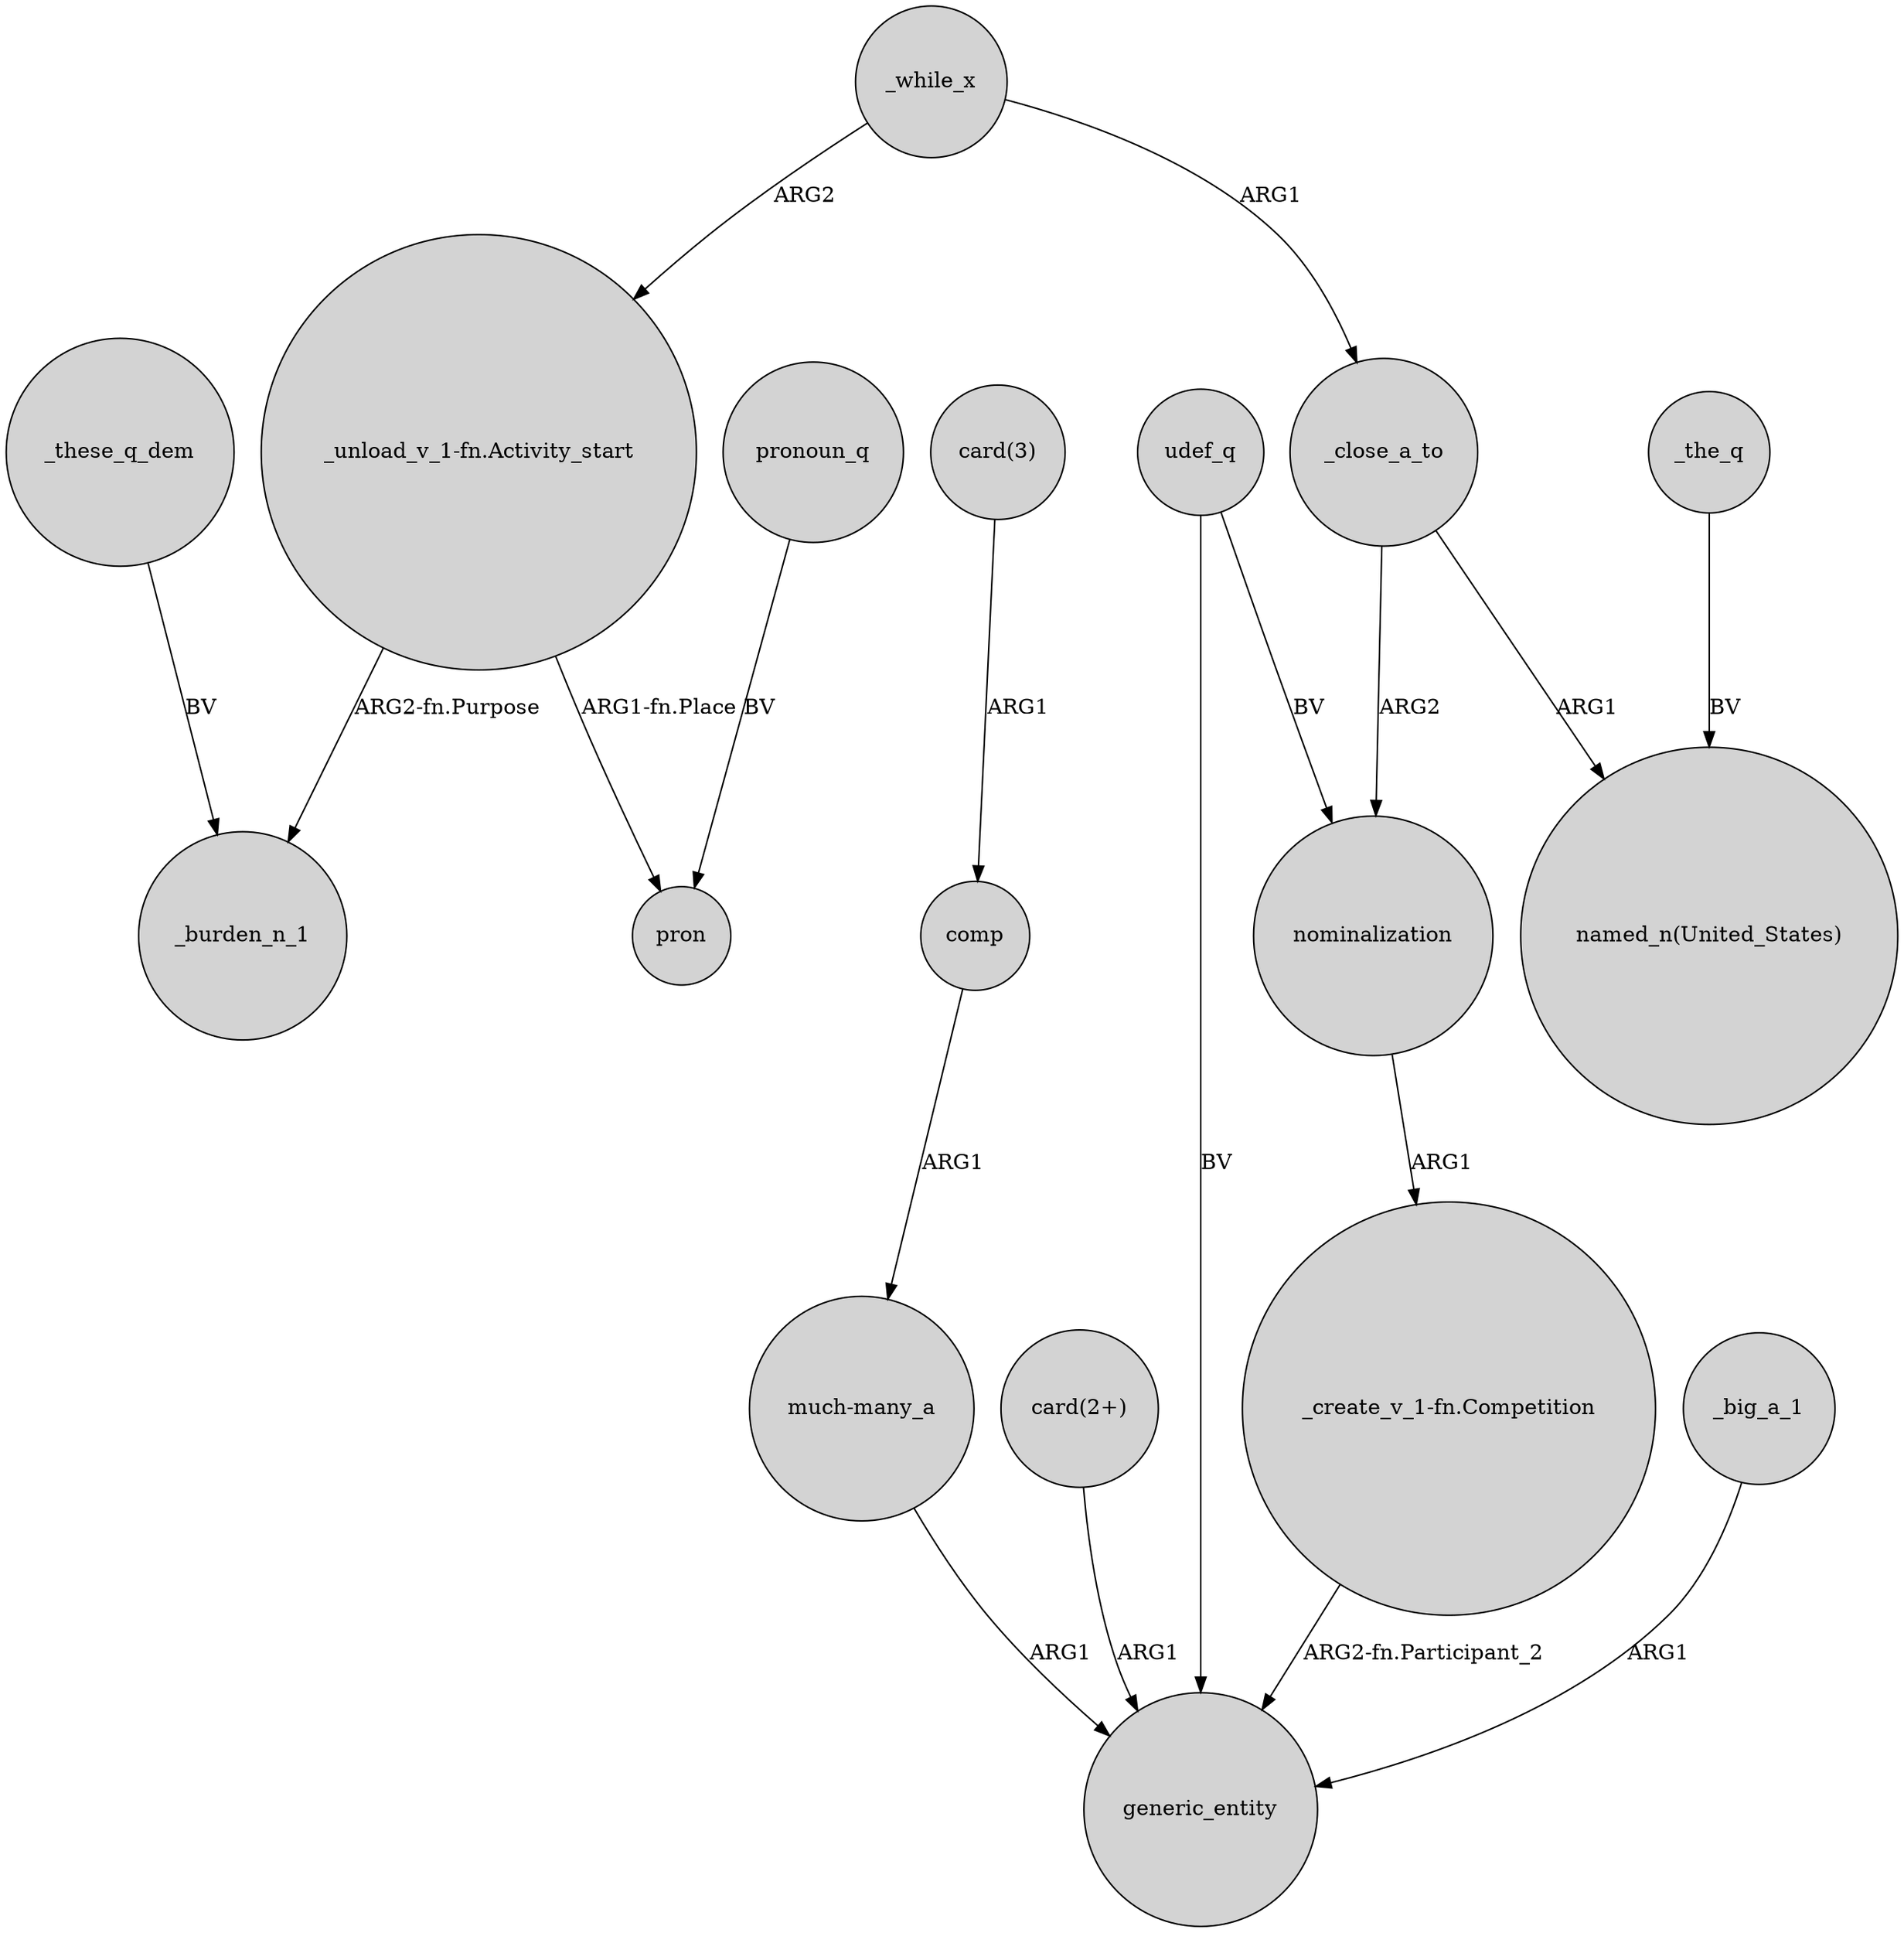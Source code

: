 digraph {
	node [shape=circle style=filled]
	_while_x -> "_unload_v_1-fn.Activity_start" [label=ARG2]
	"much-many_a" -> generic_entity [label=ARG1]
	_close_a_to -> nominalization [label=ARG2]
	_the_q -> "named_n(United_States)" [label=BV]
	"card(2+)" -> generic_entity [label=ARG1]
	"_unload_v_1-fn.Activity_start" -> _burden_n_1 [label="ARG2-fn.Purpose"]
	udef_q -> generic_entity [label=BV]
	_these_q_dem -> _burden_n_1 [label=BV]
	"card(3)" -> comp [label=ARG1]
	"_create_v_1-fn.Competition" -> generic_entity [label="ARG2-fn.Participant_2"]
	_close_a_to -> "named_n(United_States)" [label=ARG1]
	_big_a_1 -> generic_entity [label=ARG1]
	"_unload_v_1-fn.Activity_start" -> pron [label="ARG1-fn.Place"]
	pronoun_q -> pron [label=BV]
	nominalization -> "_create_v_1-fn.Competition" [label=ARG1]
	_while_x -> _close_a_to [label=ARG1]
	comp -> "much-many_a" [label=ARG1]
	udef_q -> nominalization [label=BV]
}
